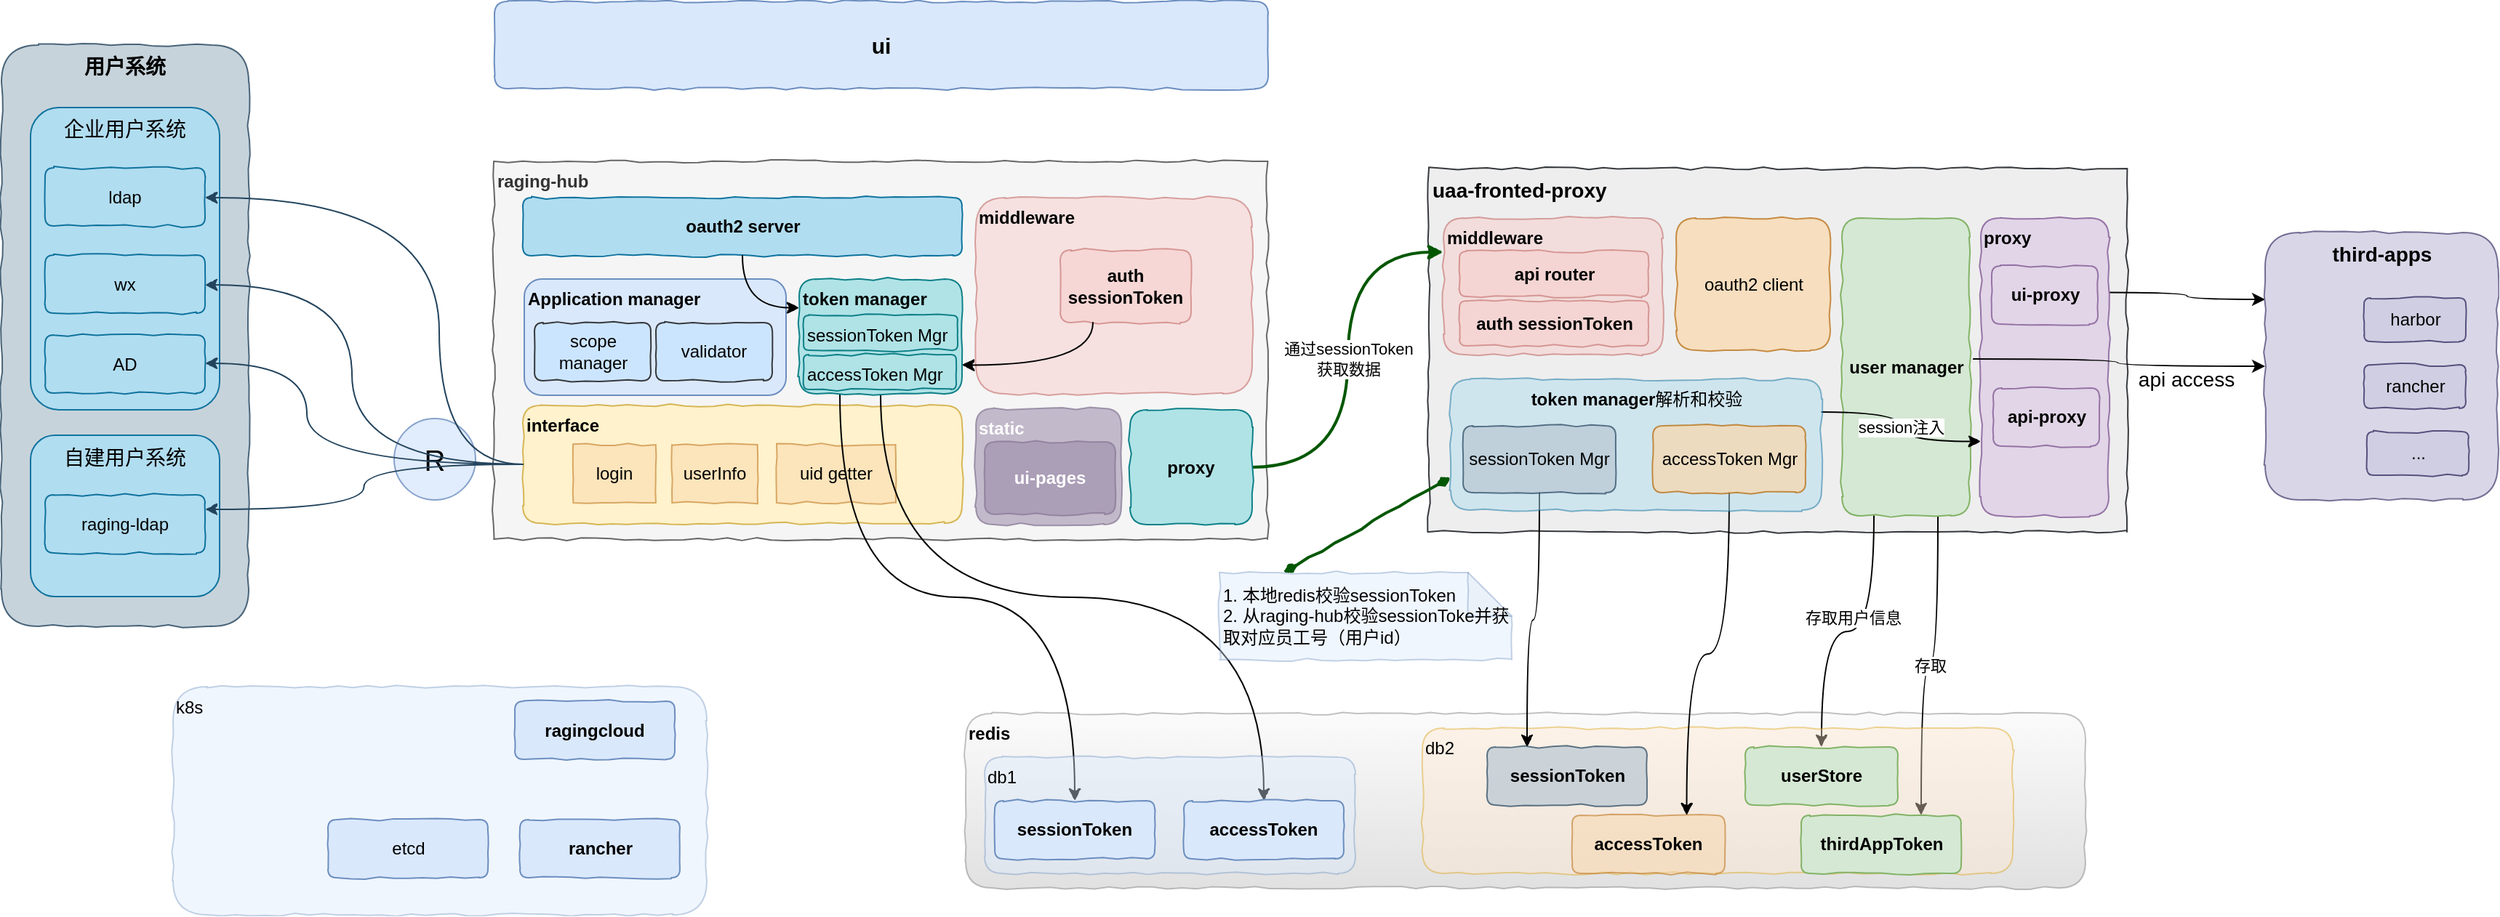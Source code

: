 <mxfile version="12.3.6" type="github" pages="1">
  <diagram id="JcPJvcP8vzCySAAviPYO" name="Page-1">
    <mxGraphModel dx="1422" dy="801" grid="1" gridSize="10" guides="1" tooltips="1" connect="1" arrows="1" fold="1" page="1" pageScale="1" pageWidth="827" pageHeight="1169" math="0" shadow="0">
      <root>
        <mxCell id="0"/>
        <mxCell id="1" parent="0"/>
        <mxCell id="ga56N5_hexIEtSmAWTTq-2" value="k8s" style="rounded=1;whiteSpace=wrap;html=1;comic=1;verticalAlign=top;align=left;fillColor=#dae8fc;strokeColor=#6c8ebf;opacity=40;" parent="1" vertex="1">
          <mxGeometry x="228" y="641.5" width="367" height="157" as="geometry"/>
        </mxCell>
        <mxCell id="76PlY3qgO6dOQQKfIqFN-36" value="&lt;b&gt;&lt;font style=&quot;font-size: 14px&quot;&gt;用户系统&lt;/font&gt;&lt;/b&gt;" style="rounded=1;whiteSpace=wrap;html=1;opacity=80;align=center;fillColor=#bac8d3;strokeColor=#23445d;shadow=0;comic=1;verticalAlign=top;" parent="1" vertex="1">
          <mxGeometry x="110" y="200" width="170" height="400" as="geometry"/>
        </mxCell>
        <mxCell id="76PlY3qgO6dOQQKfIqFN-4" value="&lt;b&gt;raging-hub&lt;br&gt;&lt;/b&gt;" style="rounded=0;whiteSpace=wrap;html=1;comic=1;verticalAlign=top;align=left;fillColor=#f5f5f5;strokeColor=#666666;fontColor=#333333;" parent="1" vertex="1">
          <mxGeometry x="448.5" y="280" width="532" height="260" as="geometry"/>
        </mxCell>
        <mxCell id="76PlY3qgO6dOQQKfIqFN-3" value="&lt;b&gt;redis&lt;/b&gt;" style="rounded=1;whiteSpace=wrap;html=1;comic=1;verticalAlign=top;align=left;fillColor=#f5f5f5;strokeColor=#666666;gradientColor=#b3b3b3;opacity=40;" parent="1" vertex="1">
          <mxGeometry x="773" y="660" width="770" height="120" as="geometry"/>
        </mxCell>
        <mxCell id="76PlY3qgO6dOQQKfIqFN-5" value="&lt;b&gt;middleware&lt;/b&gt;" style="rounded=1;whiteSpace=wrap;html=1;comic=1;verticalAlign=top;align=left;fillColor=#f8cecc;strokeColor=#b85450;opacity=50;" parent="1" vertex="1">
          <mxGeometry x="780" y="305" width="190" height="135" as="geometry"/>
        </mxCell>
        <mxCell id="76PlY3qgO6dOQQKfIqFN-29" value="oauth2 server" style="rounded=1;whiteSpace=wrap;html=1;fillColor=#b1ddf0;strokeColor=#10739e;shadow=0;comic=1;fontStyle=1" parent="1" vertex="1">
          <mxGeometry x="468.5" y="305" width="302" height="40" as="geometry"/>
        </mxCell>
        <mxCell id="76PlY3qgO6dOQQKfIqFN-9" value="&lt;b&gt;auth&lt;br&gt;sessionToken&lt;/b&gt;" style="rounded=1;whiteSpace=wrap;html=1;comic=1;verticalAlign=middle;align=center;fillColor=#f8cecc;strokeColor=#b85450;opacity=50;" parent="1" vertex="1">
          <mxGeometry x="838" y="341" width="90" height="50" as="geometry"/>
        </mxCell>
        <mxCell id="76PlY3qgO6dOQQKfIqFN-32" value="interface" style="rounded=1;whiteSpace=wrap;html=1;verticalAlign=top;align=left;fillColor=#fff2cc;strokeColor=#d6b656;shadow=0;comic=1;fontStyle=1" parent="1" vertex="1">
          <mxGeometry x="468.5" y="448" width="302" height="81" as="geometry"/>
        </mxCell>
        <mxCell id="76PlY3qgO6dOQQKfIqFN-33" value="userInfo" style="rounded=0;whiteSpace=wrap;html=1;fillColor=#fad7ac;strokeColor=#b46504;shadow=0;comic=1;opacity=50;" parent="1" vertex="1">
          <mxGeometry x="571" y="475" width="59" height="40" as="geometry"/>
        </mxCell>
        <mxCell id="76PlY3qgO6dOQQKfIqFN-34" value="uid getter" style="rounded=0;whiteSpace=wrap;html=1;fillColor=#fad7ac;strokeColor=#b46504;shadow=0;comic=1;opacity=50;" parent="1" vertex="1">
          <mxGeometry x="643" y="475" width="82" height="40" as="geometry"/>
        </mxCell>
        <mxCell id="76PlY3qgO6dOQQKfIqFN-35" value="login" style="rounded=0;whiteSpace=wrap;html=1;fillColor=#fad7ac;strokeColor=#b46504;shadow=0;comic=1;opacity=50;" parent="1" vertex="1">
          <mxGeometry x="503" y="475" width="57" height="40" as="geometry"/>
        </mxCell>
        <mxCell id="76PlY3qgO6dOQQKfIqFN-40" value="&lt;span style=&quot;font-size: 20px&quot;&gt;R&lt;/span&gt;" style="ellipse;html=1;aspect=fixed;fillColor=#dae8fc;strokeColor=#6c8ebf;opacity=80;shadow=0;labelBorderColor=none;labelBackgroundColor=none;whiteSpace=wrap;" parent="1" vertex="1">
          <mxGeometry x="380" y="457" width="56" height="56" as="geometry"/>
        </mxCell>
        <mxCell id="76PlY3qgO6dOQQKfIqFN-44" value="Application manager" style="rounded=1;whiteSpace=wrap;html=1;verticalAlign=top;align=left;fillColor=#dae8fc;strokeColor=#6c8ebf;shadow=0;fontStyle=1" parent="1" vertex="1">
          <mxGeometry x="469.5" y="361" width="180" height="80" as="geometry"/>
        </mxCell>
        <mxCell id="76PlY3qgO6dOQQKfIqFN-45" value="scope manager" style="rounded=1;whiteSpace=wrap;html=1;fillColor=#cce5ff;strokeColor=#36393d;shadow=0;comic=1;" parent="1" vertex="1">
          <mxGeometry x="476.5" y="391" width="80" height="40" as="geometry"/>
        </mxCell>
        <mxCell id="76PlY3qgO6dOQQKfIqFN-72" style="edgeStyle=orthogonalEdgeStyle;curved=1;rounded=0;comic=1;orthogonalLoop=1;jettySize=auto;html=1;exitX=1;exitY=0.75;exitDx=0;exitDy=0;entryX=0.25;entryY=1;entryDx=0;entryDy=0;startArrow=classic;startFill=1;endArrow=none;endFill=0;" parent="1" source="76PlY3qgO6dOQQKfIqFN-47" target="76PlY3qgO6dOQQKfIqFN-9" edge="1">
          <mxGeometry relative="1" as="geometry"/>
        </mxCell>
        <mxCell id="76PlY3qgO6dOQQKfIqFN-73" style="edgeStyle=orthogonalEdgeStyle;curved=1;rounded=0;comic=1;orthogonalLoop=1;jettySize=auto;html=1;exitX=0;exitY=0.25;exitDx=0;exitDy=0;entryX=0.5;entryY=1;entryDx=0;entryDy=0;startArrow=classic;startFill=1;endArrow=none;endFill=0;" parent="1" source="76PlY3qgO6dOQQKfIqFN-47" target="76PlY3qgO6dOQQKfIqFN-29" edge="1">
          <mxGeometry relative="1" as="geometry"/>
        </mxCell>
        <mxCell id="76PlY3qgO6dOQQKfIqFN-74" style="edgeStyle=orthogonalEdgeStyle;curved=1;rounded=0;comic=1;orthogonalLoop=1;jettySize=auto;html=1;exitX=0.25;exitY=1;exitDx=0;exitDy=0;entryX=0.5;entryY=0;entryDx=0;entryDy=0;startArrow=none;startFill=0;endArrow=classic;endFill=1;" parent="1" source="76PlY3qgO6dOQQKfIqFN-47" target="76PlY3qgO6dOQQKfIqFN-6" edge="1">
          <mxGeometry relative="1" as="geometry"/>
        </mxCell>
        <mxCell id="76PlY3qgO6dOQQKfIqFN-75" style="edgeStyle=orthogonalEdgeStyle;curved=1;rounded=0;comic=1;orthogonalLoop=1;jettySize=auto;html=1;exitX=0.5;exitY=1;exitDx=0;exitDy=0;startArrow=none;startFill=0;endArrow=classic;endFill=1;" parent="1" source="76PlY3qgO6dOQQKfIqFN-47" target="76PlY3qgO6dOQQKfIqFN-7" edge="1">
          <mxGeometry relative="1" as="geometry"/>
        </mxCell>
        <mxCell id="76PlY3qgO6dOQQKfIqFN-47" value="token manager" style="rounded=1;whiteSpace=wrap;html=1;fillColor=#b0e3e6;strokeColor=#0e8088;shadow=0;comic=1;align=left;verticalAlign=top;fontStyle=1" parent="1" vertex="1">
          <mxGeometry x="658.5" y="361" width="112" height="79" as="geometry"/>
        </mxCell>
        <mxCell id="76PlY3qgO6dOQQKfIqFN-49" value="&lt;b&gt;static&lt;/b&gt;" style="rounded=1;whiteSpace=wrap;html=1;comic=1;verticalAlign=top;align=left;fillColor=#76608a;strokeColor=#432D57;fontColor=#ffffff;opacity=40;" parent="1" vertex="1">
          <mxGeometry x="780" y="450" width="100" height="80" as="geometry"/>
        </mxCell>
        <mxCell id="76PlY3qgO6dOQQKfIqFN-54" value="&lt;b&gt;ui-pages&lt;/b&gt;" style="rounded=1;whiteSpace=wrap;html=1;comic=1;verticalAlign=middle;align=center;fillColor=#76608a;strokeColor=#432D57;fontColor=#ffffff;opacity=30;" parent="1" vertex="1">
          <mxGeometry x="786" y="473" width="90" height="50" as="geometry"/>
        </mxCell>
        <mxCell id="76PlY3qgO6dOQQKfIqFN-55" value="uaa-fronted-proxy" style="rounded=0;whiteSpace=wrap;html=1;verticalAlign=top;comic=1;fillColor=#eeeeee;strokeColor=#36393d;align=left;fontSize=14;fontStyle=1" parent="1" vertex="1">
          <mxGeometry x="1091.5" y="285" width="480" height="250" as="geometry"/>
        </mxCell>
        <mxCell id="76PlY3qgO6dOQQKfIqFN-56" value="oauth2 client" style="rounded=1;whiteSpace=wrap;html=1;comic=1;fillColor=#fad7ac;strokeColor=#b46504;opacity=70;" parent="1" vertex="1">
          <mxGeometry x="1261.5" y="319" width="106" height="91" as="geometry"/>
        </mxCell>
        <mxCell id="DjlRrPvjS2F6TvQDkWPC-1" style="edgeStyle=orthogonalEdgeStyle;rounded=0;orthogonalLoop=1;jettySize=auto;html=1;exitX=1;exitY=0.25;exitDx=0;exitDy=0;entryX=0;entryY=0.25;entryDx=0;entryDy=0;curved=1;" parent="1" source="76PlY3qgO6dOQQKfIqFN-58" target="76PlY3qgO6dOQQKfIqFN-61" edge="1">
          <mxGeometry relative="1" as="geometry"/>
        </mxCell>
        <mxCell id="76PlY3qgO6dOQQKfIqFN-58" value="proxy" style="rounded=1;whiteSpace=wrap;html=1;comic=1;fillColor=#e1d5e7;strokeColor=#9673a6;align=left;verticalAlign=top;fontStyle=1" parent="1" vertex="1">
          <mxGeometry x="1471" y="319" width="88" height="205" as="geometry"/>
        </mxCell>
        <mxCell id="76PlY3qgO6dOQQKfIqFN-102" value="存取用户信息" style="edgeStyle=orthogonalEdgeStyle;curved=1;rounded=0;comic=1;orthogonalLoop=1;jettySize=auto;html=1;exitX=0.25;exitY=1;exitDx=0;exitDy=0;startArrow=none;startFill=0;endArrow=classic;endFill=1;" parent="1" source="76PlY3qgO6dOQQKfIqFN-59" target="76PlY3qgO6dOQQKfIqFN-98" edge="1">
          <mxGeometry x="-0.286" y="-15" relative="1" as="geometry">
            <mxPoint as="offset"/>
          </mxGeometry>
        </mxCell>
        <mxCell id="76PlY3qgO6dOQQKfIqFN-103" value="存取" style="edgeStyle=orthogonalEdgeStyle;curved=1;rounded=0;comic=1;orthogonalLoop=1;jettySize=auto;html=1;exitX=0.75;exitY=1;exitDx=0;exitDy=0;entryX=0.75;entryY=0;entryDx=0;entryDy=0;startArrow=none;startFill=0;endArrow=classic;endFill=1;" parent="1" source="76PlY3qgO6dOQQKfIqFN-59" target="76PlY3qgO6dOQQKfIqFN-97" edge="1">
          <mxGeometry relative="1" as="geometry"/>
        </mxCell>
        <mxCell id="76PlY3qgO6dOQQKfIqFN-59" value="user manager" style="rounded=1;whiteSpace=wrap;html=1;comic=1;fillColor=#d5e8d4;strokeColor=#82b366;align=center;verticalAlign=middle;fontStyle=1" parent="1" vertex="1">
          <mxGeometry x="1375.5" y="319" width="88" height="205" as="geometry"/>
        </mxCell>
        <mxCell id="76PlY3qgO6dOQQKfIqFN-61" value="third-apps" style="rounded=1;whiteSpace=wrap;html=1;opacity=80;align=center;fillColor=#d0cee2;strokeColor=#56517e;shadow=0;comic=1;fontColor=#000000;verticalAlign=top;fontSize=14;fontStyle=1" parent="1" vertex="1">
          <mxGeometry x="1666.5" y="329" width="160" height="184" as="geometry"/>
        </mxCell>
        <mxCell id="76PlY3qgO6dOQQKfIqFN-62" value="harbor" style="rounded=1;whiteSpace=wrap;html=1;fillColor=#d0cee2;strokeColor=#56517e;shadow=0;comic=1;fontStyle=0" parent="1" vertex="1">
          <mxGeometry x="1734.5" y="374" width="70" height="30" as="geometry"/>
        </mxCell>
        <mxCell id="76PlY3qgO6dOQQKfIqFN-63" value="rancher" style="rounded=1;whiteSpace=wrap;html=1;fillColor=#d0cee2;strokeColor=#56517e;shadow=0;comic=1;fontStyle=0" parent="1" vertex="1">
          <mxGeometry x="1734.5" y="420" width="70" height="30" as="geometry"/>
        </mxCell>
        <mxCell id="76PlY3qgO6dOQQKfIqFN-64" value="..." style="rounded=1;whiteSpace=wrap;html=1;fillColor=#d0cee2;strokeColor=#56517e;shadow=0;comic=1;fontStyle=0" parent="1" vertex="1">
          <mxGeometry x="1736.5" y="466" width="70" height="30" as="geometry"/>
        </mxCell>
        <mxCell id="76PlY3qgO6dOQQKfIqFN-78" value="db1" style="rounded=1;whiteSpace=wrap;html=1;comic=1;verticalAlign=top;align=left;fillColor=#dae8fc;strokeColor=#6c8ebf;opacity=40;" parent="1" vertex="1">
          <mxGeometry x="786" y="690" width="255" height="80" as="geometry"/>
        </mxCell>
        <mxCell id="76PlY3qgO6dOQQKfIqFN-79" value="db2" style="rounded=1;whiteSpace=wrap;html=1;comic=1;verticalAlign=top;align=left;fillColor=#ffe6cc;strokeColor=#d79b00;opacity=40;" parent="1" vertex="1">
          <mxGeometry x="1087" y="670" width="406" height="100" as="geometry"/>
        </mxCell>
        <mxCell id="76PlY3qgO6dOQQKfIqFN-77" value="&lt;b&gt;accessToken&lt;/b&gt;" style="rounded=1;whiteSpace=wrap;html=1;comic=1;verticalAlign=middle;align=center;fillColor=#fad7ac;strokeColor=#b46504;opacity=50;" parent="1" vertex="1">
          <mxGeometry x="1190" y="730" width="105" height="40" as="geometry"/>
        </mxCell>
        <mxCell id="76PlY3qgO6dOQQKfIqFN-6" value="&lt;b&gt;sessionToken&lt;/b&gt;" style="rounded=1;whiteSpace=wrap;html=1;comic=1;verticalAlign=middle;align=center;fillColor=#dae8fc;strokeColor=#6c8ebf;" parent="1" vertex="1">
          <mxGeometry x="793" y="720" width="110" height="40" as="geometry"/>
        </mxCell>
        <mxCell id="76PlY3qgO6dOQQKfIqFN-7" value="&lt;b&gt;accessToken&lt;/b&gt;" style="rounded=1;whiteSpace=wrap;html=1;comic=1;verticalAlign=middle;align=center;fillColor=#dae8fc;strokeColor=#6c8ebf;" parent="1" vertex="1">
          <mxGeometry x="923" y="720" width="110" height="40" as="geometry"/>
        </mxCell>
        <mxCell id="76PlY3qgO6dOQQKfIqFN-80" value="&lt;b&gt;sessionToken&lt;/b&gt;" style="rounded=1;whiteSpace=wrap;html=1;comic=1;verticalAlign=middle;align=center;fillColor=#bac8d3;strokeColor=#23445d;opacity=70;" parent="1" vertex="1">
          <mxGeometry x="1131.5" y="683" width="110" height="40" as="geometry"/>
        </mxCell>
        <mxCell id="76PlY3qgO6dOQQKfIqFN-84" value="ui-proxy" style="rounded=1;whiteSpace=wrap;html=1;comic=1;fillColor=#e1d5e7;strokeColor=#9673a6;align=center;verticalAlign=middle;fontStyle=1" parent="1" vertex="1">
          <mxGeometry x="1478.5" y="352" width="73" height="40" as="geometry"/>
        </mxCell>
        <mxCell id="76PlY3qgO6dOQQKfIqFN-85" value="api-proxy" style="rounded=1;whiteSpace=wrap;html=1;comic=1;fillColor=#e1d5e7;strokeColor=#9673a6;align=center;verticalAlign=middle;fontStyle=1" parent="1" vertex="1">
          <mxGeometry x="1479.5" y="436" width="73" height="40" as="geometry"/>
        </mxCell>
        <mxCell id="76PlY3qgO6dOQQKfIqFN-60" value="api access" style="edgeStyle=orthogonalEdgeStyle;curved=1;rounded=0;orthogonalLoop=1;jettySize=auto;html=1;entryX=1.023;entryY=0.473;entryDx=0;entryDy=0;shadow=0;startArrow=classic;startFill=1;endArrow=none;endFill=0;fontSize=14;fontColor=#000000;entryPerimeter=0;" parent="1" source="76PlY3qgO6dOQQKfIqFN-61" target="76PlY3qgO6dOQQKfIqFN-59" edge="1">
          <mxGeometry x="-0.466" y="9" relative="1" as="geometry">
            <mxPoint as="offset"/>
          </mxGeometry>
        </mxCell>
        <mxCell id="76PlY3qgO6dOQQKfIqFN-91" style="edgeStyle=orthogonalEdgeStyle;curved=1;rounded=0;comic=1;orthogonalLoop=1;jettySize=auto;html=1;startArrow=none;startFill=0;endArrow=classic;endFill=1;entryX=0.75;entryY=0;entryDx=0;entryDy=0;" parent="1" source="3qQfNFwAXlZ41oWte92f-111" target="76PlY3qgO6dOQQKfIqFN-77" edge="1">
          <mxGeometry relative="1" as="geometry"/>
        </mxCell>
        <mxCell id="76PlY3qgO6dOQQKfIqFN-92" style="edgeStyle=orthogonalEdgeStyle;curved=1;rounded=0;comic=1;orthogonalLoop=1;jettySize=auto;html=1;startArrow=none;startFill=0;endArrow=classic;endFill=1;entryX=0.25;entryY=0;entryDx=0;entryDy=0;" parent="1" source="3qQfNFwAXlZ41oWte92f-110" target="76PlY3qgO6dOQQKfIqFN-80" edge="1">
          <mxGeometry relative="1" as="geometry"/>
        </mxCell>
        <mxCell id="76PlY3qgO6dOQQKfIqFN-93" value="session注入" style="edgeStyle=orthogonalEdgeStyle;curved=1;rounded=0;comic=1;orthogonalLoop=1;jettySize=auto;html=1;exitX=1;exitY=0.25;exitDx=0;exitDy=0;entryX=0;entryY=0.75;entryDx=0;entryDy=0;startArrow=none;startFill=0;endArrow=classic;endFill=1;" parent="1" source="76PlY3qgO6dOQQKfIqFN-86" target="76PlY3qgO6dOQQKfIqFN-58" edge="1">
          <mxGeometry relative="1" as="geometry"/>
        </mxCell>
        <mxCell id="76PlY3qgO6dOQQKfIqFN-86" value="token manager&lt;span style=&quot;font-weight: normal&quot;&gt;解析和校验&lt;/span&gt;" style="rounded=1;whiteSpace=wrap;html=1;comic=1;fillColor=#b1ddf0;align=center;verticalAlign=top;fontStyle=1;strokeColor=#10739e;opacity=50;" parent="1" vertex="1">
          <mxGeometry x="1106.5" y="430" width="255" height="90" as="geometry"/>
        </mxCell>
        <mxCell id="76PlY3qgO6dOQQKfIqFN-89" value="&lt;b&gt;middleware&lt;/b&gt;" style="rounded=1;whiteSpace=wrap;html=1;comic=1;verticalAlign=top;align=left;fillColor=#f8cecc;strokeColor=#b85450;opacity=50;" parent="1" vertex="1">
          <mxGeometry x="1101.5" y="319" width="151" height="94" as="geometry"/>
        </mxCell>
        <mxCell id="76PlY3qgO6dOQQKfIqFN-90" value="&lt;b&gt;auth sessionToken&lt;/b&gt;" style="rounded=1;whiteSpace=wrap;html=1;comic=1;verticalAlign=middle;align=center;fillColor=#f8cecc;strokeColor=#b85450;opacity=50;" parent="1" vertex="1">
          <mxGeometry x="1112.5" y="376" width="130" height="31" as="geometry"/>
        </mxCell>
        <mxCell id="76PlY3qgO6dOQQKfIqFN-104" value="通过sessionToken&lt;br&gt;获取数据" style="edgeStyle=orthogonalEdgeStyle;curved=1;rounded=0;comic=1;orthogonalLoop=1;jettySize=auto;html=1;exitX=1;exitY=0.5;exitDx=0;exitDy=0;entryX=0;entryY=0.25;entryDx=0;entryDy=0;startArrow=none;startFill=0;endArrow=classic;endFill=1;strokeWidth=2;fillColor=#008a00;strokeColor=#005700;" parent="1" source="76PlY3qgO6dOQQKfIqFN-96" target="76PlY3qgO6dOQQKfIqFN-89" edge="1">
          <mxGeometry relative="1" as="geometry"/>
        </mxCell>
        <mxCell id="76PlY3qgO6dOQQKfIqFN-96" value="proxy" style="rounded=1;whiteSpace=wrap;html=1;comic=1;fillColor=#b0e3e6;strokeColor=#0e8088;align=center;verticalAlign=middle;fontStyle=1;" parent="1" vertex="1">
          <mxGeometry x="886" y="451" width="84" height="79" as="geometry"/>
        </mxCell>
        <mxCell id="76PlY3qgO6dOQQKfIqFN-97" value="&lt;b&gt;thirdAppToken&lt;/b&gt;" style="rounded=1;whiteSpace=wrap;html=1;comic=1;verticalAlign=middle;align=center;fillColor=#d5e8d4;strokeColor=#82b366;" parent="1" vertex="1">
          <mxGeometry x="1347.5" y="730" width="110" height="40" as="geometry"/>
        </mxCell>
        <mxCell id="76PlY3qgO6dOQQKfIqFN-98" value="&lt;b&gt;userStore&lt;/b&gt;" style="rounded=1;whiteSpace=wrap;html=1;comic=1;verticalAlign=middle;align=center;fillColor=#d5e8d4;strokeColor=#82b366;" parent="1" vertex="1">
          <mxGeometry x="1309" y="683" width="105" height="40" as="geometry"/>
        </mxCell>
        <mxCell id="76PlY3qgO6dOQQKfIqFN-106" style="rounded=0;comic=1;orthogonalLoop=1;jettySize=auto;html=1;exitX=0;exitY=0;exitDx=44;exitDy=0;exitPerimeter=0;startArrow=diamondThin;startFill=1;endArrow=diamondThin;endFill=1;entryX=0;entryY=0.75;entryDx=0;entryDy=0;fillColor=#008a00;strokeColor=#005700;strokeWidth=2;" parent="1" source="76PlY3qgO6dOQQKfIqFN-105" target="76PlY3qgO6dOQQKfIqFN-86" edge="1">
          <mxGeometry relative="1" as="geometry">
            <mxPoint x="1043" y="520" as="targetPoint"/>
          </mxGeometry>
        </mxCell>
        <mxCell id="76PlY3qgO6dOQQKfIqFN-105" value="1. 本地redis校验sessionToken&lt;br&gt;2. 从raging-hub校验sessionToke并获取对应员工号（用户id）" style="shape=note;whiteSpace=wrap;html=1;backgroundOutline=1;darkOpacity=0.05;rounded=0;comic=1;fillColor=#dae8fc;opacity=40;align=left;strokeColor=#6c8ebf;" parent="1" vertex="1">
          <mxGeometry x="947.5" y="563" width="201" height="60" as="geometry"/>
        </mxCell>
        <mxCell id="3qQfNFwAXlZ41oWte92f-98" value="sessionToken Mgr" style="rounded=1;whiteSpace=wrap;html=1;fillColor=#b0e3e6;strokeColor=#0e8088;shadow=0;comic=1;align=left;verticalAlign=top;fontStyle=0" parent="1" vertex="1">
          <mxGeometry x="661.5" y="386" width="106" height="24" as="geometry"/>
        </mxCell>
        <mxCell id="3qQfNFwAXlZ41oWte92f-100" value="validator" style="rounded=1;whiteSpace=wrap;html=1;fillColor=#cce5ff;strokeColor=#36393d;shadow=0;comic=1;" parent="1" vertex="1">
          <mxGeometry x="560" y="391" width="80" height="40" as="geometry"/>
        </mxCell>
        <mxCell id="3qQfNFwAXlZ41oWte92f-101" value="accessToken Mgr" style="rounded=1;whiteSpace=wrap;html=1;fillColor=#b0e3e6;strokeColor=#0e8088;shadow=0;comic=1;align=left;verticalAlign=top;fontStyle=0" parent="1" vertex="1">
          <mxGeometry x="661.5" y="413" width="105" height="24" as="geometry"/>
        </mxCell>
        <mxCell id="3qQfNFwAXlZ41oWte92f-110" value="sessionToken Mgr" style="rounded=1;whiteSpace=wrap;html=1;fillColor=#bac8d3;strokeColor=#23445d;shadow=0;comic=1;align=center;verticalAlign=middle;fontStyle=0;opacity=70;" parent="1" vertex="1">
          <mxGeometry x="1115" y="462" width="105" height="46" as="geometry"/>
        </mxCell>
        <mxCell id="3qQfNFwAXlZ41oWte92f-111" value="accessToken Mgr" style="rounded=1;whiteSpace=wrap;html=1;fillColor=#fad7ac;strokeColor=#b46504;shadow=0;comic=1;align=center;verticalAlign=middle;fontStyle=0;opacity=70;" parent="1" vertex="1">
          <mxGeometry x="1245.5" y="462" width="105" height="46" as="geometry"/>
        </mxCell>
        <mxCell id="DDRdRkafaV5jgmy42ejv-1" value="&lt;b&gt;api router&lt;/b&gt;" style="rounded=1;whiteSpace=wrap;html=1;comic=1;verticalAlign=middle;align=center;fillColor=#f8cecc;strokeColor=#b85450;opacity=50;" parent="1" vertex="1">
          <mxGeometry x="1112.5" y="342" width="130" height="31" as="geometry"/>
        </mxCell>
        <mxCell id="ga56N5_hexIEtSmAWTTq-1" value="&lt;b&gt;ragingcloud&lt;br&gt;&lt;/b&gt;" style="rounded=1;whiteSpace=wrap;html=1;comic=1;verticalAlign=middle;align=center;fillColor=#dae8fc;strokeColor=#6c8ebf;" parent="1" vertex="1">
          <mxGeometry x="463" y="651.5" width="110" height="40" as="geometry"/>
        </mxCell>
        <mxCell id="ga56N5_hexIEtSmAWTTq-4" value="&lt;b&gt;rancher&lt;br&gt;&lt;/b&gt;" style="rounded=1;whiteSpace=wrap;html=1;comic=1;verticalAlign=middle;align=center;fillColor=#dae8fc;strokeColor=#6c8ebf;" parent="1" vertex="1">
          <mxGeometry x="466.5" y="733" width="110" height="40" as="geometry"/>
        </mxCell>
        <mxCell id="ga56N5_hexIEtSmAWTTq-6" value="etcd" style="rounded=1;whiteSpace=wrap;html=1;comic=1;verticalAlign=middle;align=center;fillColor=#dae8fc;strokeColor=#6c8ebf;" parent="1" vertex="1">
          <mxGeometry x="334.5" y="733" width="110" height="40" as="geometry"/>
        </mxCell>
        <mxCell id="ga56N5_hexIEtSmAWTTq-7" value="&lt;b style=&quot;font-size: 15px;&quot;&gt;ui&lt;br style=&quot;font-size: 15px;&quot;&gt;&lt;/b&gt;" style="rounded=1;whiteSpace=wrap;html=1;comic=1;verticalAlign=middle;align=center;fillColor=#dae8fc;strokeColor=#6c8ebf;fontSize=15;" parent="1" vertex="1">
          <mxGeometry x="449" y="170" width="532" height="60" as="geometry"/>
        </mxCell>
        <mxCell id="WaIPd87Axu5HaH2UPQai-2" value="&lt;font style=&quot;font-size: 14px&quot;&gt;企业用户系统&lt;/font&gt;" style="rounded=1;whiteSpace=wrap;html=1;align=center;fillColor=#b1ddf0;strokeColor=#10739e;verticalAlign=top;" vertex="1" parent="1">
          <mxGeometry x="130" y="243" width="130" height="208" as="geometry"/>
        </mxCell>
        <mxCell id="76PlY3qgO6dOQQKfIqFN-37" value="ldap" style="rounded=1;whiteSpace=wrap;html=1;fillColor=#b1ddf0;strokeColor=#10739e;shadow=0;comic=1;" parent="1" vertex="1">
          <mxGeometry x="140" y="284.5" width="110" height="40" as="geometry"/>
        </mxCell>
        <mxCell id="76PlY3qgO6dOQQKfIqFN-38" value="wx" style="rounded=1;whiteSpace=wrap;html=1;fillColor=#b1ddf0;strokeColor=#10739e;shadow=0;comic=1;" parent="1" vertex="1">
          <mxGeometry x="140" y="344.5" width="110" height="40" as="geometry"/>
        </mxCell>
        <mxCell id="76PlY3qgO6dOQQKfIqFN-39" value="AD" style="rounded=1;whiteSpace=wrap;html=1;fillColor=#b1ddf0;strokeColor=#10739e;shadow=0;comic=1;" parent="1" vertex="1">
          <mxGeometry x="140" y="399.5" width="110" height="40" as="geometry"/>
        </mxCell>
        <mxCell id="76PlY3qgO6dOQQKfIqFN-41" style="edgeStyle=orthogonalEdgeStyle;curved=1;rounded=0;comic=1;orthogonalLoop=1;jettySize=auto;html=1;fillColor=#bac8d3;strokeColor=#23445d;" parent="1" source="76PlY3qgO6dOQQKfIqFN-32" target="76PlY3qgO6dOQQKfIqFN-37" edge="1">
          <mxGeometry relative="1" as="geometry">
            <Array as="points">
              <mxPoint x="411" y="489"/>
              <mxPoint x="411" y="305"/>
            </Array>
          </mxGeometry>
        </mxCell>
        <mxCell id="76PlY3qgO6dOQQKfIqFN-42" style="edgeStyle=orthogonalEdgeStyle;curved=1;rounded=0;comic=1;orthogonalLoop=1;jettySize=auto;html=1;fillColor=#bac8d3;strokeColor=#23445d;" parent="1" source="76PlY3qgO6dOQQKfIqFN-32" target="76PlY3qgO6dOQQKfIqFN-38" edge="1">
          <mxGeometry relative="1" as="geometry">
            <Array as="points">
              <mxPoint x="351" y="489"/>
              <mxPoint x="351" y="365"/>
            </Array>
          </mxGeometry>
        </mxCell>
        <mxCell id="76PlY3qgO6dOQQKfIqFN-43" style="edgeStyle=orthogonalEdgeStyle;curved=1;rounded=0;comic=1;orthogonalLoop=1;jettySize=auto;html=1;fillColor=#bac8d3;strokeColor=#23445d;" parent="1" source="76PlY3qgO6dOQQKfIqFN-32" target="76PlY3qgO6dOQQKfIqFN-39" edge="1">
          <mxGeometry relative="1" as="geometry">
            <Array as="points">
              <mxPoint x="320" y="489"/>
              <mxPoint x="320" y="419"/>
            </Array>
          </mxGeometry>
        </mxCell>
        <mxCell id="WaIPd87Axu5HaH2UPQai-5" value="" style="group" vertex="1" connectable="0" parent="1">
          <mxGeometry x="130" y="468.5" width="130" height="111" as="geometry"/>
        </mxCell>
        <mxCell id="WaIPd87Axu5HaH2UPQai-3" value="&lt;font style=&quot;font-size: 14px&quot;&gt;自建用户系统&lt;/font&gt;" style="rounded=1;whiteSpace=wrap;html=1;align=center;fillColor=#b1ddf0;strokeColor=#10739e;verticalAlign=top;" vertex="1" parent="WaIPd87Axu5HaH2UPQai-5">
          <mxGeometry width="130" height="111" as="geometry"/>
        </mxCell>
        <mxCell id="WaIPd87Axu5HaH2UPQai-4" value="raging-ldap" style="rounded=1;whiteSpace=wrap;html=1;fillColor=#b1ddf0;strokeColor=#10739e;shadow=0;comic=1;" vertex="1" parent="WaIPd87Axu5HaH2UPQai-5">
          <mxGeometry x="10" y="41" width="110" height="40" as="geometry"/>
        </mxCell>
        <mxCell id="WaIPd87Axu5HaH2UPQai-7" style="rounded=0;comic=1;orthogonalLoop=1;jettySize=auto;html=1;fillColor=#bac8d3;strokeColor=#23445d;entryX=1;entryY=0.25;entryDx=0;entryDy=0;exitX=0;exitY=0.5;exitDx=0;exitDy=0;edgeStyle=orthogonalEdgeStyle;curved=1;" edge="1" parent="1" source="76PlY3qgO6dOQQKfIqFN-32" target="WaIPd87Axu5HaH2UPQai-4">
          <mxGeometry relative="1" as="geometry">
            <mxPoint x="478.5" y="592.588" as="sourcePoint"/>
            <mxPoint x="320" y="530" as="targetPoint"/>
          </mxGeometry>
        </mxCell>
      </root>
    </mxGraphModel>
  </diagram>
</mxfile>
